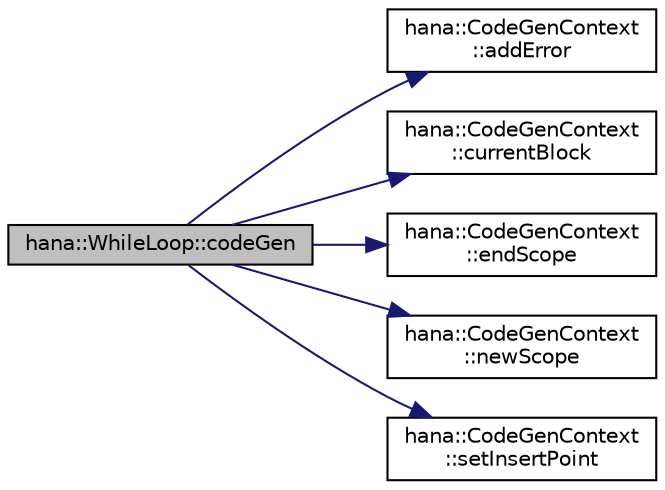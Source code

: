 digraph "hana::WhileLoop::codeGen"
{
 // LATEX_PDF_SIZE
  edge [fontname="Helvetica",fontsize="10",labelfontname="Helvetica",labelfontsize="10"];
  node [fontname="Helvetica",fontsize="10",shape=record];
  rankdir="LR";
  Node1 [label="hana::WhileLoop::codeGen",height=0.2,width=0.4,color="black", fillcolor="grey75", style="filled", fontcolor="black",tooltip=" "];
  Node1 -> Node2 [color="midnightblue",fontsize="10",style="solid",fontname="Helvetica"];
  Node2 [label="hana::CodeGenContext\l::addError",height=0.2,width=0.4,color="black", fillcolor="white", style="filled",URL="$classhana_1_1_code_gen_context.html#a9b8766a19ba43e57497cfacf27e06706",tooltip=" "];
  Node1 -> Node3 [color="midnightblue",fontsize="10",style="solid",fontname="Helvetica"];
  Node3 [label="hana::CodeGenContext\l::currentBlock",height=0.2,width=0.4,color="black", fillcolor="white", style="filled",URL="$classhana_1_1_code_gen_context.html#ab03838a9df07190a7289d01c3bb7f506",tooltip=" "];
  Node1 -> Node4 [color="midnightblue",fontsize="10",style="solid",fontname="Helvetica"];
  Node4 [label="hana::CodeGenContext\l::endScope",height=0.2,width=0.4,color="black", fillcolor="white", style="filled",URL="$classhana_1_1_code_gen_context.html#ab0821babc0b33bb0676041f6a984a0e9",tooltip=" "];
  Node1 -> Node5 [color="midnightblue",fontsize="10",style="solid",fontname="Helvetica"];
  Node5 [label="hana::CodeGenContext\l::newScope",height=0.2,width=0.4,color="black", fillcolor="white", style="filled",URL="$classhana_1_1_code_gen_context.html#a199b6c72cb16ec899e513c142fcc9f7b",tooltip=" "];
  Node1 -> Node6 [color="midnightblue",fontsize="10",style="solid",fontname="Helvetica"];
  Node6 [label="hana::CodeGenContext\l::setInsertPoint",height=0.2,width=0.4,color="black", fillcolor="white", style="filled",URL="$classhana_1_1_code_gen_context.html#a9382fc1b870d7747e61ae790a79090bc",tooltip=" "];
}
